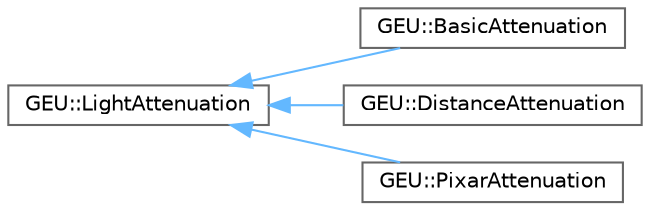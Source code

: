 digraph "Gráfico de jerarquía de clases"
{
 // LATEX_PDF_SIZE
  bgcolor="transparent";
  edge [fontname=Helvetica,fontsize=10,labelfontname=Helvetica,labelfontsize=10];
  node [fontname=Helvetica,fontsize=10,shape=box,height=0.2,width=0.4];
  rankdir="LR";
  Node0 [id="Node000000",label="GEU::LightAttenuation",height=0.2,width=0.4,color="grey40", fillcolor="white", style="filled",URL="$d6/d06/class_g_e_u_1_1_light_attenuation.html",tooltip=" "];
  Node0 -> Node1 [id="edge41_Node000000_Node000001",dir="back",color="steelblue1",style="solid",tooltip=" "];
  Node1 [id="Node000001",label="GEU::BasicAttenuation",height=0.2,width=0.4,color="grey40", fillcolor="white", style="filled",URL="$d0/d02/class_g_e_u_1_1_basic_attenuation.html",tooltip=" "];
  Node0 -> Node2 [id="edge42_Node000000_Node000002",dir="back",color="steelblue1",style="solid",tooltip=" "];
  Node2 [id="Node000002",label="GEU::DistanceAttenuation",height=0.2,width=0.4,color="grey40", fillcolor="white", style="filled",URL="$d3/d01/class_g_e_u_1_1_distance_attenuation.html",tooltip=" "];
  Node0 -> Node3 [id="edge43_Node000000_Node000003",dir="back",color="steelblue1",style="solid",tooltip=" "];
  Node3 [id="Node000003",label="GEU::PixarAttenuation",height=0.2,width=0.4,color="grey40", fillcolor="white", style="filled",URL="$d5/d06/class_g_e_u_1_1_pixar_attenuation.html",tooltip=" "];
}
